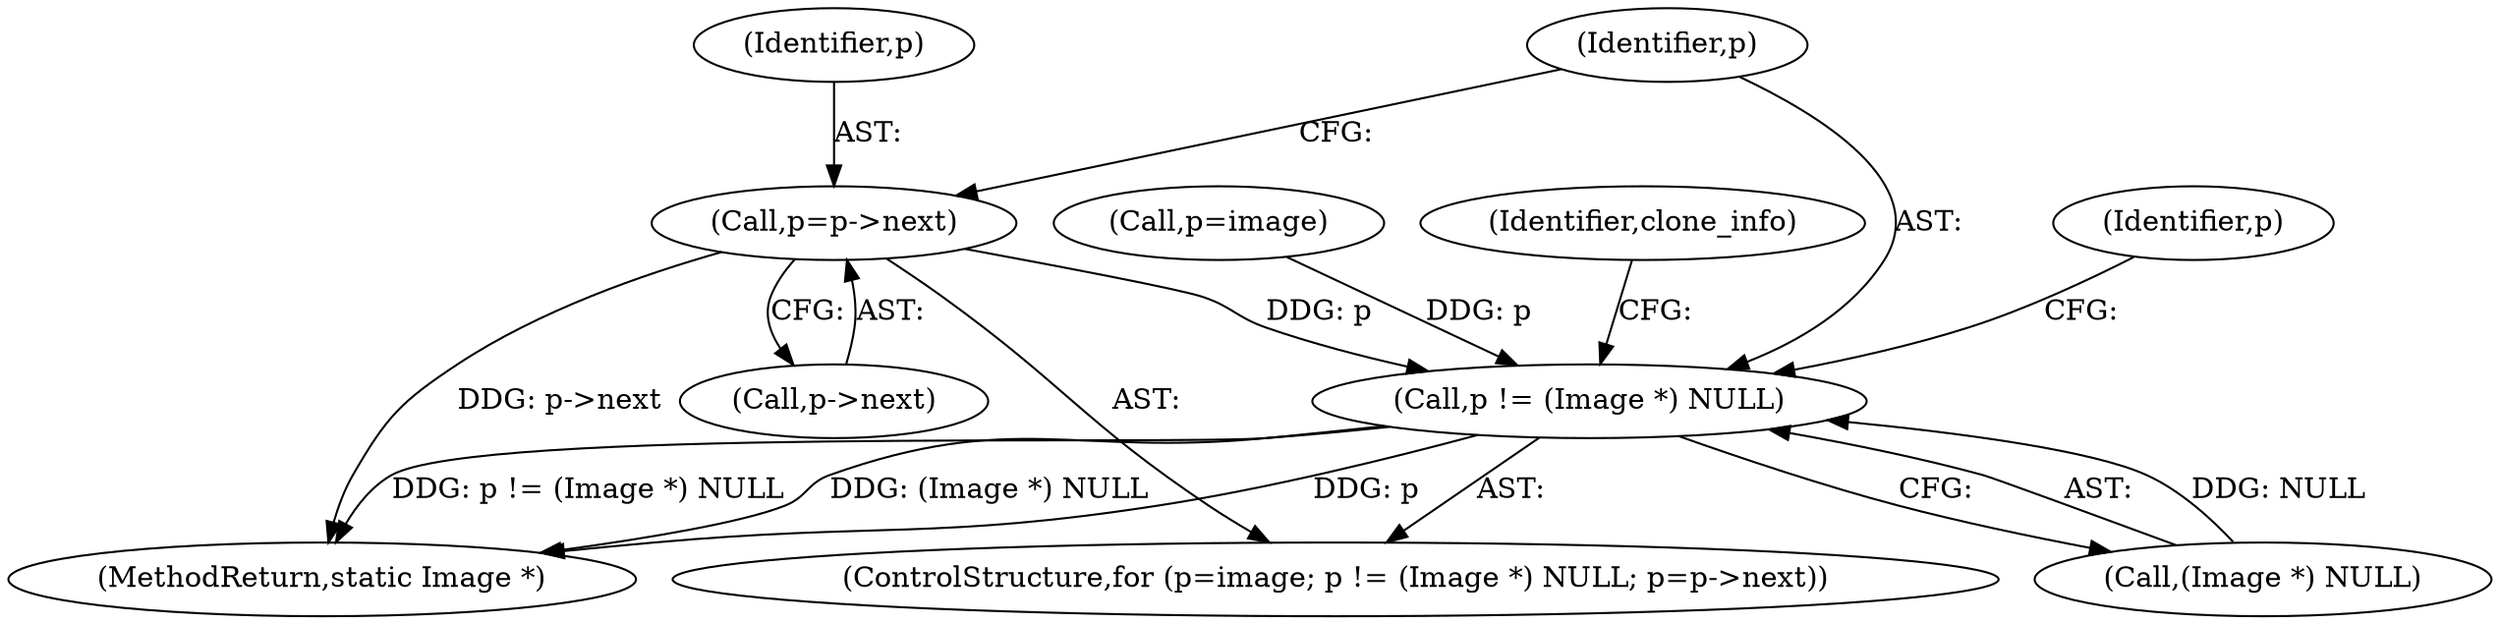digraph "0_ImageMagick_8a370f9ab120faf182aa160900ba692ba8e2bcf0@pointer" {
"1001760" [label="(Call,p=p->next)"];
"1001755" [label="(Call,p != (Image *) NULL)"];
"1001761" [label="(Identifier,p)"];
"1001756" [label="(Identifier,p)"];
"1001762" [label="(Call,p->next)"];
"1001755" [label="(Call,p != (Image *) NULL)"];
"1001767" [label="(Identifier,p)"];
"1001751" [label="(ControlStructure,for (p=image; p != (Image *) NULL; p=p->next))"];
"1001818" [label="(MethodReturn,static Image *)"];
"1001752" [label="(Call,p=image)"];
"1001760" [label="(Call,p=p->next)"];
"1001757" [label="(Call,(Image *) NULL)"];
"1001773" [label="(Identifier,clone_info)"];
"1001760" -> "1001751"  [label="AST: "];
"1001760" -> "1001762"  [label="CFG: "];
"1001761" -> "1001760"  [label="AST: "];
"1001762" -> "1001760"  [label="AST: "];
"1001756" -> "1001760"  [label="CFG: "];
"1001760" -> "1001818"  [label="DDG: p->next"];
"1001760" -> "1001755"  [label="DDG: p"];
"1001755" -> "1001751"  [label="AST: "];
"1001755" -> "1001757"  [label="CFG: "];
"1001756" -> "1001755"  [label="AST: "];
"1001757" -> "1001755"  [label="AST: "];
"1001767" -> "1001755"  [label="CFG: "];
"1001773" -> "1001755"  [label="CFG: "];
"1001755" -> "1001818"  [label="DDG: p"];
"1001755" -> "1001818"  [label="DDG: p != (Image *) NULL"];
"1001755" -> "1001818"  [label="DDG: (Image *) NULL"];
"1001752" -> "1001755"  [label="DDG: p"];
"1001757" -> "1001755"  [label="DDG: NULL"];
}
